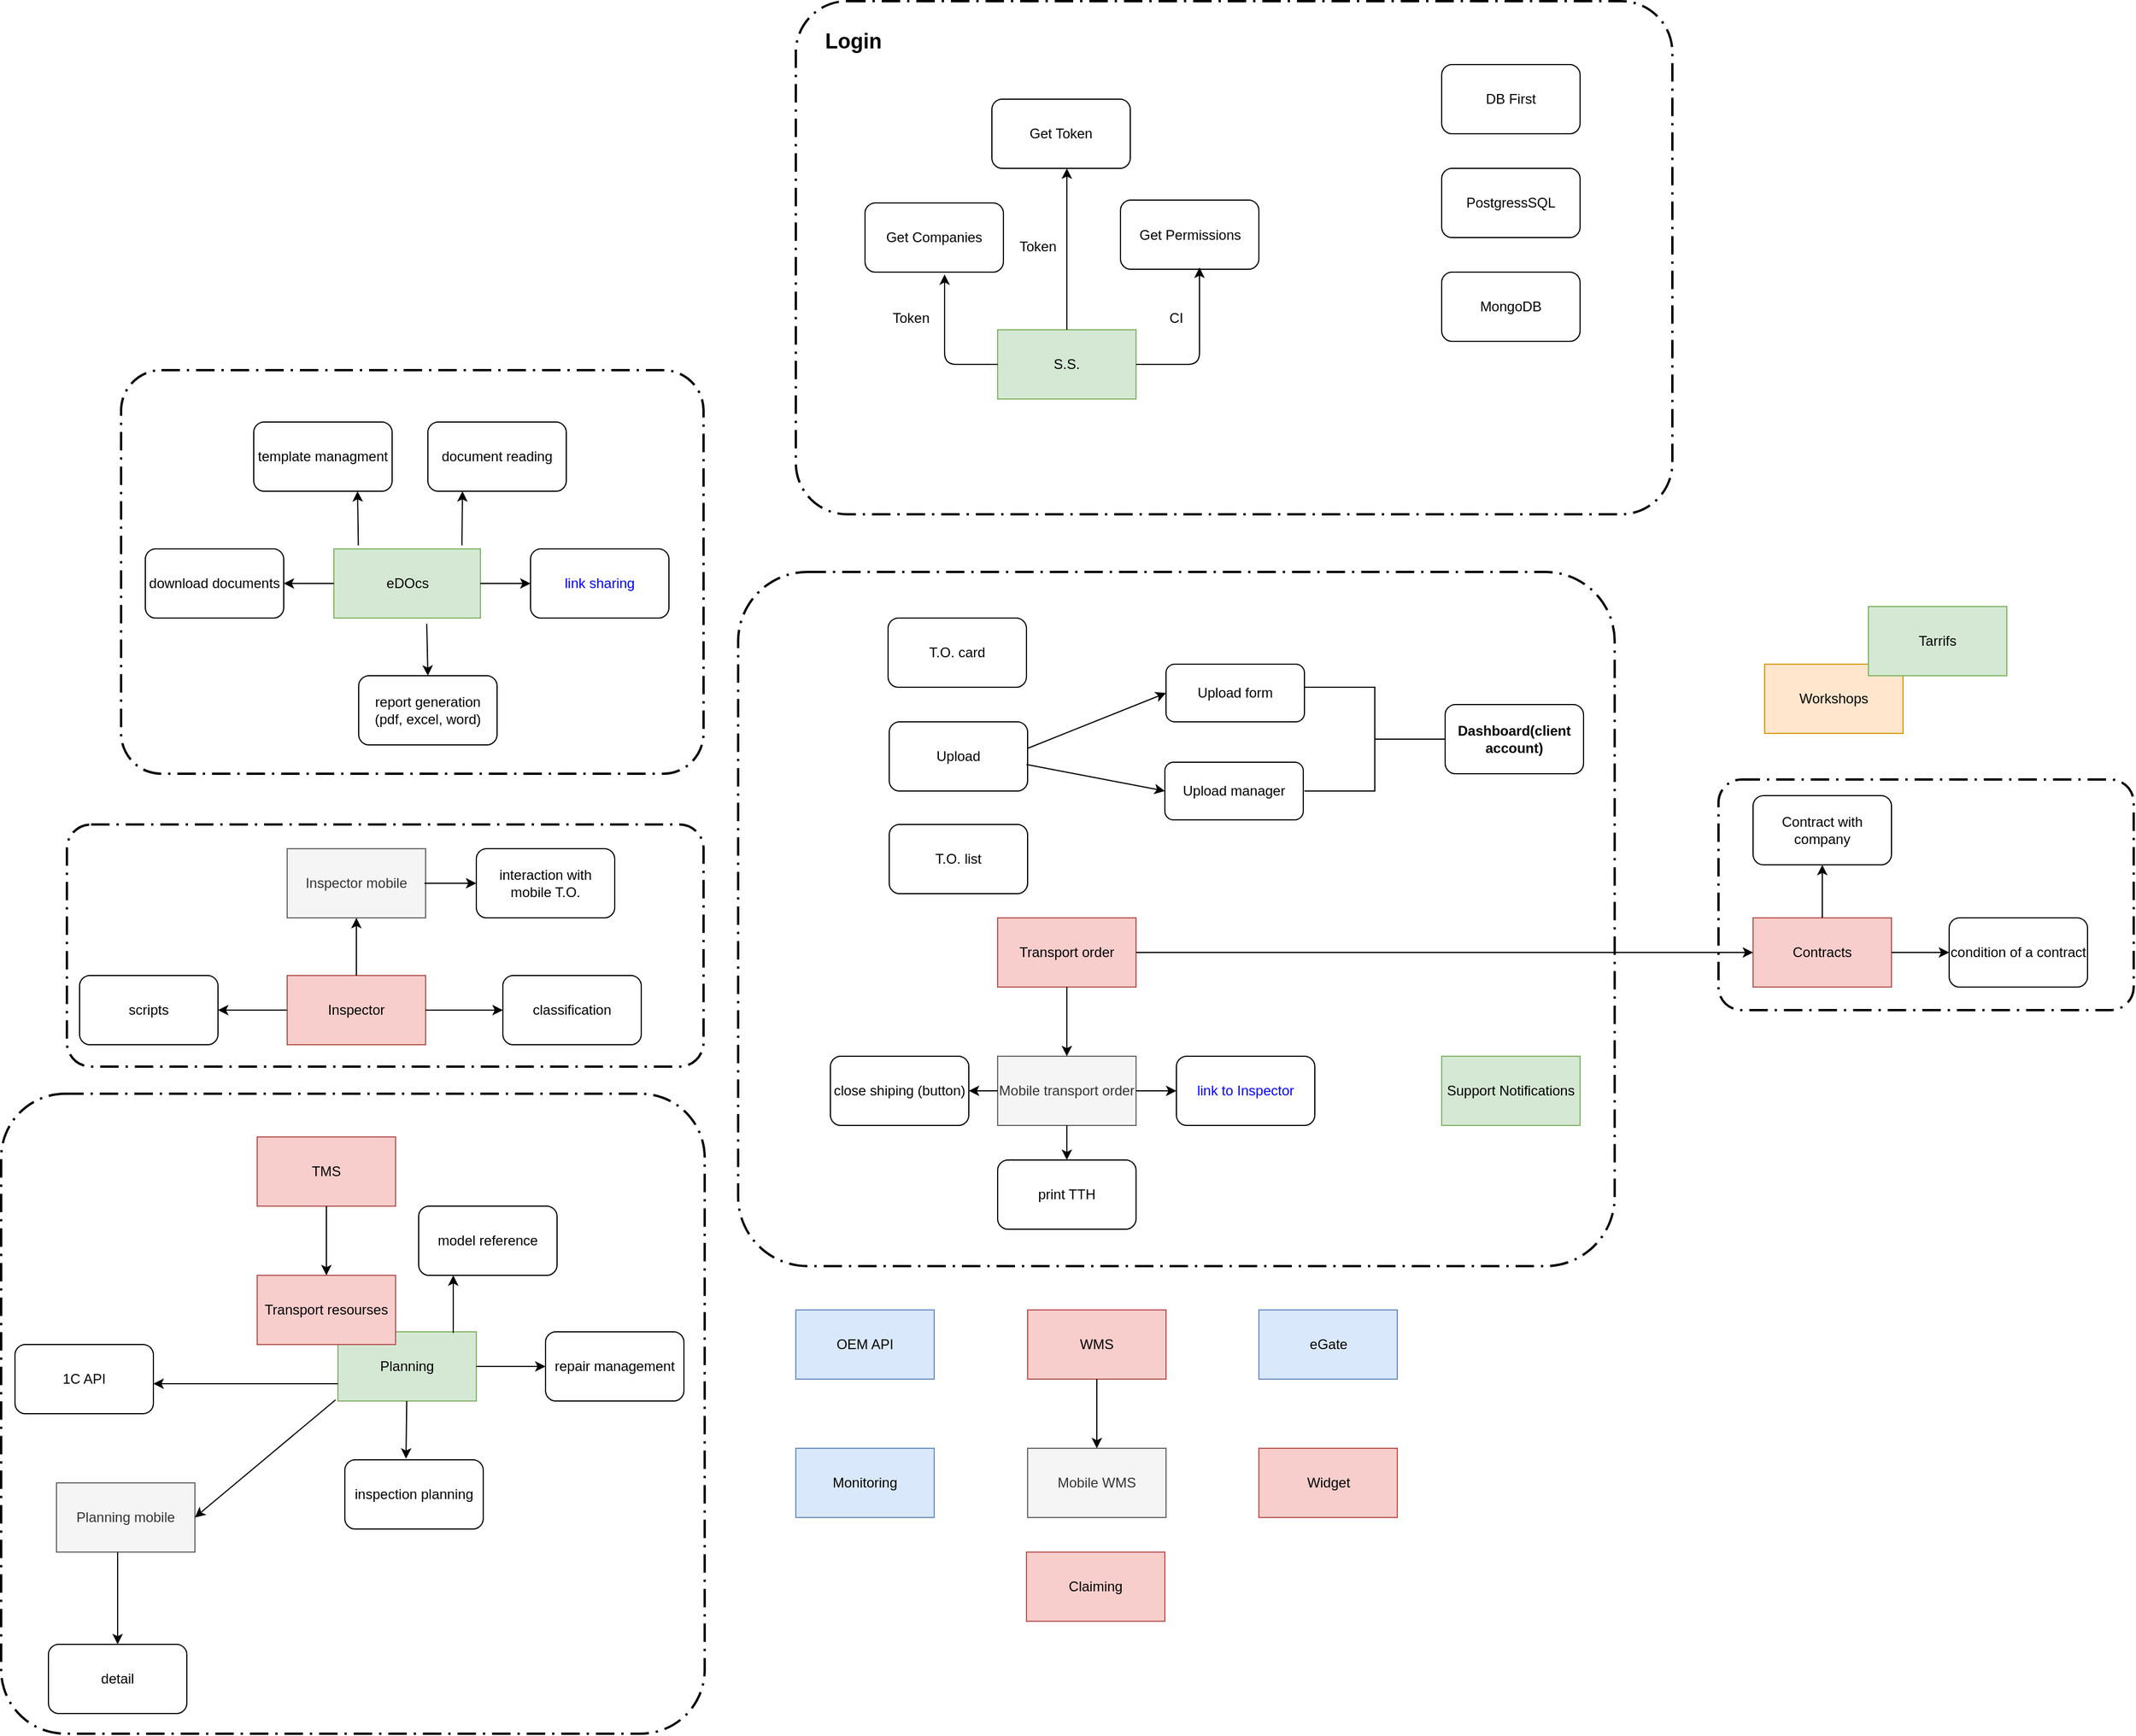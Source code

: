 <mxfile version="12.2.9" type="github" pages="1">
  <diagram id="PTuiXg3LKWEgGaHr2Whp" name="Page-1">
    <mxGraphModel dx="2489" dy="1963" grid="1" gridSize="10" guides="1" tooltips="1" connect="1" arrows="1" fold="1" page="1" pageScale="1" pageWidth="827" pageHeight="1169" math="0" shadow="0">
      <root>
        <mxCell id="0"/>
        <mxCell id="1" parent="0"/>
        <mxCell id="AaFVnoIPsjqC7LwNpsTu-1" value="" style="rounded=1;arcSize=10;dashed=1;strokeColor=#000000;fillColor=none;gradientColor=none;dashPattern=8 3 1 3;strokeWidth=2;" parent="1" vertex="1">
          <mxGeometry x="-529" y="812.5" width="610" height="555" as="geometry"/>
        </mxCell>
        <mxCell id="7x3MDn5NO5UKp1_px_gG-31" value="" style="rounded=1;arcSize=10;dashed=1;strokeColor=#000000;fillColor=none;gradientColor=none;dashPattern=8 3 1 3;strokeWidth=2;" parent="1" vertex="1">
          <mxGeometry x="-425" y="185" width="505" height="350" as="geometry"/>
        </mxCell>
        <mxCell id="7x3MDn5NO5UKp1_px_gG-26" value="" style="rounded=1;arcSize=10;dashed=1;strokeColor=#000000;fillColor=none;gradientColor=none;dashPattern=8 3 1 3;strokeWidth=2;" parent="1" vertex="1">
          <mxGeometry x="-472" y="579" width="552" height="210" as="geometry"/>
        </mxCell>
        <mxCell id="7x3MDn5NO5UKp1_px_gG-38" value="" style="rounded=1;arcSize=10;dashed=1;strokeColor=#000000;fillColor=none;gradientColor=none;dashPattern=8 3 1 3;strokeWidth=2;" parent="1" vertex="1">
          <mxGeometry x="960" y="540" width="360" height="200" as="geometry"/>
        </mxCell>
        <mxCell id="SR8UItn_E_fKGA6fSKFd-36" value="&#xa;&#xa;" style="rounded=1;arcSize=10;dashed=1;strokeColor=#000000;fillColor=none;gradientColor=none;dashPattern=8 3 1 3;strokeWidth=2;" parent="1" vertex="1">
          <mxGeometry x="160" y="-135" width="760" height="445" as="geometry"/>
        </mxCell>
        <mxCell id="SR8UItn_E_fKGA6fSKFd-1" value="Transport order" style="rounded=0;whiteSpace=wrap;html=1;fillColor=#f8cecc;strokeColor=#b85450;" parent="1" vertex="1">
          <mxGeometry x="335" y="660" width="120" height="60" as="geometry"/>
        </mxCell>
        <mxCell id="SR8UItn_E_fKGA6fSKFd-2" value="Mobile transport order" style="rounded=0;whiteSpace=wrap;html=1;fillColor=#f5f5f5;strokeColor=#666666;fontColor=#333333;" parent="1" vertex="1">
          <mxGeometry x="335" y="780" width="120" height="60" as="geometry"/>
        </mxCell>
        <mxCell id="SR8UItn_E_fKGA6fSKFd-3" value="" style="endArrow=classic;html=1;entryX=0.5;entryY=0;entryDx=0;entryDy=0;" parent="1" source="SR8UItn_E_fKGA6fSKFd-1" target="SR8UItn_E_fKGA6fSKFd-2" edge="1">
          <mxGeometry width="50" height="50" relative="1" as="geometry">
            <mxPoint x="285" y="780" as="sourcePoint"/>
            <mxPoint x="335" y="730" as="targetPoint"/>
          </mxGeometry>
        </mxCell>
        <mxCell id="SR8UItn_E_fKGA6fSKFd-4" value="WMS" style="rounded=0;whiteSpace=wrap;html=1;fillColor=#f8cecc;strokeColor=#b85450;" parent="1" vertex="1">
          <mxGeometry x="361" y="1000" width="120" height="60" as="geometry"/>
        </mxCell>
        <mxCell id="SR8UItn_E_fKGA6fSKFd-5" value="Mobile WMS" style="rounded=0;whiteSpace=wrap;html=1;fillColor=#f5f5f5;strokeColor=#666666;fontColor=#333333;" parent="1" vertex="1">
          <mxGeometry x="361" y="1120" width="120" height="60" as="geometry"/>
        </mxCell>
        <mxCell id="SR8UItn_E_fKGA6fSKFd-6" value="Contracts" style="rounded=0;whiteSpace=wrap;html=1;fillColor=#f8cecc;strokeColor=#b85450;" parent="1" vertex="1">
          <mxGeometry x="990" y="660" width="120" height="60" as="geometry"/>
        </mxCell>
        <mxCell id="SR8UItn_E_fKGA6fSKFd-7" value="" style="endArrow=classic;html=1;exitX=1;exitY=0.5;exitDx=0;exitDy=0;entryX=0;entryY=0.5;entryDx=0;entryDy=0;" parent="1" source="SR8UItn_E_fKGA6fSKFd-1" target="SR8UItn_E_fKGA6fSKFd-6" edge="1">
          <mxGeometry width="50" height="50" relative="1" as="geometry">
            <mxPoint x="455" y="730" as="sourcePoint"/>
            <mxPoint x="505" y="680" as="targetPoint"/>
          </mxGeometry>
        </mxCell>
        <mxCell id="SR8UItn_E_fKGA6fSKFd-8" value="Workshops" style="rounded=0;whiteSpace=wrap;html=1;fillColor=#ffe6cc;strokeColor=#d79b00;" parent="1" vertex="1">
          <mxGeometry x="1000" y="440" width="120" height="60" as="geometry"/>
        </mxCell>
        <mxCell id="SR8UItn_E_fKGA6fSKFd-9" value="Tarrifs" style="rounded=0;whiteSpace=wrap;html=1;fillColor=#d5e8d4;strokeColor=#82b366;" parent="1" vertex="1">
          <mxGeometry x="1090" y="390" width="120" height="60" as="geometry"/>
        </mxCell>
        <mxCell id="SR8UItn_E_fKGA6fSKFd-10" value="eGate" style="rounded=0;whiteSpace=wrap;html=1;fillColor=#dae8fc;strokeColor=#6c8ebf;" parent="1" vertex="1">
          <mxGeometry x="561.5" y="1000" width="120" height="60" as="geometry"/>
        </mxCell>
        <mxCell id="SR8UItn_E_fKGA6fSKFd-11" value="Monitoring" style="rounded=0;whiteSpace=wrap;html=1;fillColor=#dae8fc;strokeColor=#6c8ebf;" parent="1" vertex="1">
          <mxGeometry x="160" y="1120" width="120" height="60" as="geometry"/>
        </mxCell>
        <mxCell id="SR8UItn_E_fKGA6fSKFd-12" value="Planning" style="rounded=0;whiteSpace=wrap;html=1;fillColor=#d5e8d4;strokeColor=#82b366;" parent="1" vertex="1">
          <mxGeometry x="-237" y="1019" width="120" height="60" as="geometry"/>
        </mxCell>
        <mxCell id="SR8UItn_E_fKGA6fSKFd-13" value="Transport resourses" style="rounded=0;whiteSpace=wrap;html=1;fillColor=#f8cecc;strokeColor=#b85450;" parent="1" vertex="1">
          <mxGeometry x="-307" y="970" width="120" height="60" as="geometry"/>
        </mxCell>
        <mxCell id="SR8UItn_E_fKGA6fSKFd-14" value="eDOcs" style="rounded=0;whiteSpace=wrap;html=1;fillColor=#d5e8d4;strokeColor=#82b366;" parent="1" vertex="1">
          <mxGeometry x="-240.5" y="340" width="127" height="60" as="geometry"/>
        </mxCell>
        <mxCell id="SR8UItn_E_fKGA6fSKFd-15" value="Claiming" style="rounded=0;whiteSpace=wrap;html=1;fillColor=#f8cecc;strokeColor=#b85450;" parent="1" vertex="1">
          <mxGeometry x="360" y="1210" width="120" height="60" as="geometry"/>
        </mxCell>
        <mxCell id="SR8UItn_E_fKGA6fSKFd-16" value="Inspector" style="rounded=0;whiteSpace=wrap;html=1;fillColor=#f8cecc;strokeColor=#b85450;" parent="1" vertex="1">
          <mxGeometry x="-281" y="710" width="120" height="60" as="geometry"/>
        </mxCell>
        <mxCell id="SR8UItn_E_fKGA6fSKFd-17" value="Inspector mobile" style="rounded=0;whiteSpace=wrap;html=1;fillColor=#f5f5f5;strokeColor=#666666;fontColor=#333333;" parent="1" vertex="1">
          <mxGeometry x="-281" y="600" width="120" height="60" as="geometry"/>
        </mxCell>
        <mxCell id="SR8UItn_E_fKGA6fSKFd-18" value="" style="endArrow=classic;html=1;entryX=0.5;entryY=1;entryDx=0;entryDy=0;" parent="1" target="SR8UItn_E_fKGA6fSKFd-17" edge="1">
          <mxGeometry width="50" height="50" relative="1" as="geometry">
            <mxPoint x="-221" y="710" as="sourcePoint"/>
            <mxPoint x="-191" y="680" as="targetPoint"/>
          </mxGeometry>
        </mxCell>
        <mxCell id="SR8UItn_E_fKGA6fSKFd-19" value="S.S." style="rounded=0;whiteSpace=wrap;html=1;fillColor=#d5e8d4;strokeColor=#82b366;" parent="1" vertex="1">
          <mxGeometry x="335" y="150" width="120" height="60" as="geometry"/>
        </mxCell>
        <mxCell id="SR8UItn_E_fKGA6fSKFd-20" value="OEM API" style="rounded=0;whiteSpace=wrap;html=1;fillColor=#dae8fc;strokeColor=#6c8ebf;" parent="1" vertex="1">
          <mxGeometry x="160" y="1000" width="120" height="60" as="geometry"/>
        </mxCell>
        <mxCell id="SR8UItn_E_fKGA6fSKFd-21" value="Widget" style="rounded=0;whiteSpace=wrap;html=1;fillColor=#f8cecc;strokeColor=#b85450;" parent="1" vertex="1">
          <mxGeometry x="561.5" y="1120" width="120" height="60" as="geometry"/>
        </mxCell>
        <mxCell id="SR8UItn_E_fKGA6fSKFd-22" value="TMS" style="rounded=0;whiteSpace=wrap;html=1;fillColor=#f8cecc;strokeColor=#b85450;" parent="1" vertex="1">
          <mxGeometry x="-307" y="850" width="120" height="60" as="geometry"/>
        </mxCell>
        <mxCell id="SR8UItn_E_fKGA6fSKFd-24" value="" style="endArrow=classic;html=1;exitX=0.5;exitY=1;exitDx=0;exitDy=0;" parent="1" source="SR8UItn_E_fKGA6fSKFd-4" target="SR8UItn_E_fKGA6fSKFd-5" edge="1">
          <mxGeometry width="50" height="50" relative="1" as="geometry">
            <mxPoint x="340" y="1120" as="sourcePoint"/>
            <mxPoint x="390" y="1070" as="targetPoint"/>
          </mxGeometry>
        </mxCell>
        <mxCell id="SR8UItn_E_fKGA6fSKFd-25" value="Get Companies" style="rounded=1;whiteSpace=wrap;html=1;" parent="1" vertex="1">
          <mxGeometry x="220" y="40" width="120" height="60" as="geometry"/>
        </mxCell>
        <mxCell id="SR8UItn_E_fKGA6fSKFd-26" value="Get Permissions" style="rounded=1;whiteSpace=wrap;html=1;" parent="1" vertex="1">
          <mxGeometry x="441.5" y="37.5" width="120" height="60" as="geometry"/>
        </mxCell>
        <mxCell id="SR8UItn_E_fKGA6fSKFd-27" value="" style="endArrow=classic;html=1;exitX=0;exitY=0.5;exitDx=0;exitDy=0;entryX=0.575;entryY=1.033;entryDx=0;entryDy=0;entryPerimeter=0;" parent="1" source="SR8UItn_E_fKGA6fSKFd-19" target="SR8UItn_E_fKGA6fSKFd-25" edge="1">
          <mxGeometry width="50" height="50" relative="1" as="geometry">
            <mxPoint x="250" y="320" as="sourcePoint"/>
            <mxPoint x="290" y="210" as="targetPoint"/>
            <Array as="points">
              <mxPoint x="289" y="180"/>
            </Array>
          </mxGeometry>
        </mxCell>
        <mxCell id="SR8UItn_E_fKGA6fSKFd-28" value="" style="endArrow=classic;html=1;exitX=1;exitY=0.5;exitDx=0;exitDy=0;" parent="1" source="SR8UItn_E_fKGA6fSKFd-19" edge="1">
          <mxGeometry width="50" height="50" relative="1" as="geometry">
            <mxPoint x="460" y="300" as="sourcePoint"/>
            <mxPoint x="510" y="96" as="targetPoint"/>
            <Array as="points">
              <mxPoint x="510" y="180"/>
            </Array>
          </mxGeometry>
        </mxCell>
        <mxCell id="SR8UItn_E_fKGA6fSKFd-29" value="Get Token" style="rounded=1;whiteSpace=wrap;html=1;" parent="1" vertex="1">
          <mxGeometry x="330" y="-50" width="120" height="60" as="geometry"/>
        </mxCell>
        <mxCell id="SR8UItn_E_fKGA6fSKFd-30" value="" style="endArrow=classic;html=1;exitX=0.5;exitY=0;exitDx=0;exitDy=0;" parent="1" source="SR8UItn_E_fKGA6fSKFd-19" edge="1">
          <mxGeometry width="50" height="50" relative="1" as="geometry">
            <mxPoint x="395.118" y="150" as="sourcePoint"/>
            <mxPoint x="395" y="10" as="targetPoint"/>
          </mxGeometry>
        </mxCell>
        <mxCell id="SR8UItn_E_fKGA6fSKFd-32" value="Token" style="text;html=1;strokeColor=none;fillColor=none;align=center;verticalAlign=middle;whiteSpace=wrap;rounded=0;" parent="1" vertex="1">
          <mxGeometry x="240" y="130" width="40" height="20" as="geometry"/>
        </mxCell>
        <mxCell id="SR8UItn_E_fKGA6fSKFd-33" value="Token" style="text;html=1;strokeColor=none;fillColor=none;align=center;verticalAlign=middle;whiteSpace=wrap;rounded=0;" parent="1" vertex="1">
          <mxGeometry x="350" y="67.5" width="40" height="20" as="geometry"/>
        </mxCell>
        <mxCell id="SR8UItn_E_fKGA6fSKFd-34" value="CI" style="text;html=1;strokeColor=none;fillColor=none;align=center;verticalAlign=middle;whiteSpace=wrap;rounded=0;" parent="1" vertex="1">
          <mxGeometry x="470" y="130" width="40" height="20" as="geometry"/>
        </mxCell>
        <mxCell id="SR8UItn_E_fKGA6fSKFd-37" value="&lt;font style=&quot;font-size: 18px&quot;&gt;&lt;b&gt;Login&lt;/b&gt;&lt;/font&gt;" style="text;html=1;strokeColor=none;fillColor=none;align=center;verticalAlign=middle;whiteSpace=wrap;rounded=0;" parent="1" vertex="1">
          <mxGeometry x="150" y="-110" width="120" height="20" as="geometry"/>
        </mxCell>
        <mxCell id="SR8UItn_E_fKGA6fSKFd-38" value="DB First" style="rounded=1;whiteSpace=wrap;html=1;" parent="1" vertex="1">
          <mxGeometry x="720" y="-80" width="120" height="60" as="geometry"/>
        </mxCell>
        <mxCell id="SR8UItn_E_fKGA6fSKFd-39" value="PostgressSQL" style="rounded=1;whiteSpace=wrap;html=1;" parent="1" vertex="1">
          <mxGeometry x="720" y="10" width="120" height="60" as="geometry"/>
        </mxCell>
        <mxCell id="SR8UItn_E_fKGA6fSKFd-40" value="MongoDB" style="rounded=1;whiteSpace=wrap;html=1;" parent="1" vertex="1">
          <mxGeometry x="720" y="100" width="120" height="60" as="geometry"/>
        </mxCell>
        <mxCell id="SR8UItn_E_fKGA6fSKFd-41" value="&#xa;&#xa;&#xa;" style="rounded=1;arcSize=10;dashed=1;strokeColor=#000000;fillColor=none;gradientColor=none;dashPattern=8 3 1 3;strokeWidth=2;" parent="1" vertex="1">
          <mxGeometry x="110" y="360" width="760" height="602" as="geometry"/>
        </mxCell>
        <mxCell id="7x3MDn5NO5UKp1_px_gG-1" value="T.O. list" style="rounded=1;whiteSpace=wrap;html=1;" parent="1" vertex="1">
          <mxGeometry x="241" y="579" width="120" height="60" as="geometry"/>
        </mxCell>
        <mxCell id="7x3MDn5NO5UKp1_px_gG-2" value="T.O. card" style="rounded=1;whiteSpace=wrap;html=1;" parent="1" vertex="1">
          <mxGeometry x="240" y="400" width="120" height="60" as="geometry"/>
        </mxCell>
        <mxCell id="7x3MDn5NO5UKp1_px_gG-3" value="Upload" style="rounded=1;whiteSpace=wrap;html=1;" parent="1" vertex="1">
          <mxGeometry x="241" y="490" width="120" height="60" as="geometry"/>
        </mxCell>
        <mxCell id="7x3MDn5NO5UKp1_px_gG-5" value="Upload form" style="rounded=1;whiteSpace=wrap;html=1;" parent="1" vertex="1">
          <mxGeometry x="481" y="440" width="120" height="50" as="geometry"/>
        </mxCell>
        <mxCell id="7x3MDn5NO5UKp1_px_gG-6" value="" style="endArrow=classic;html=1;entryX=0;entryY=0.5;entryDx=0;entryDy=0;" parent="1" target="7x3MDn5NO5UKp1_px_gG-7" edge="1">
          <mxGeometry width="50" height="50" relative="1" as="geometry">
            <mxPoint x="360" y="527" as="sourcePoint"/>
            <mxPoint x="530" y="600" as="targetPoint"/>
          </mxGeometry>
        </mxCell>
        <mxCell id="7x3MDn5NO5UKp1_px_gG-7" value="Upload manager" style="rounded=1;whiteSpace=wrap;html=1;" parent="1" vertex="1">
          <mxGeometry x="480" y="525" width="120" height="50" as="geometry"/>
        </mxCell>
        <mxCell id="7x3MDn5NO5UKp1_px_gG-9" value="&lt;b&gt;Dashboard(client account)&lt;/b&gt;" style="rounded=1;whiteSpace=wrap;html=1;" parent="1" vertex="1">
          <mxGeometry x="723" y="475" width="120" height="60" as="geometry"/>
        </mxCell>
        <mxCell id="7x3MDn5NO5UKp1_px_gG-10" value="" style="html=1;shape=mxgraph.flowchart.annotation_2;align=left;labelPosition=right;rotation=-180;" parent="1" vertex="1">
          <mxGeometry x="601" y="460" width="122" height="90" as="geometry"/>
        </mxCell>
        <mxCell id="7x3MDn5NO5UKp1_px_gG-12" value="" style="endArrow=classic;html=1;exitX=1;exitY=0.5;exitDx=0;exitDy=0;entryX=0;entryY=0.5;entryDx=0;entryDy=0;" parent="1" source="SR8UItn_E_fKGA6fSKFd-2" target="7x3MDn5NO5UKp1_px_gG-13" edge="1">
          <mxGeometry width="50" height="50" relative="1" as="geometry">
            <mxPoint x="510" y="840" as="sourcePoint"/>
            <mxPoint x="530" y="810" as="targetPoint"/>
          </mxGeometry>
        </mxCell>
        <mxCell id="7x3MDn5NO5UKp1_px_gG-13" value="&lt;font color=&quot;#0000ff&quot;&gt;link to Inspector&lt;/font&gt;" style="rounded=1;whiteSpace=wrap;html=1;" parent="1" vertex="1">
          <mxGeometry x="490" y="780" width="120" height="60" as="geometry"/>
        </mxCell>
        <mxCell id="7x3MDn5NO5UKp1_px_gG-14" value="print TTH" style="rounded=1;whiteSpace=wrap;html=1;" parent="1" vertex="1">
          <mxGeometry x="335" y="870" width="120" height="60" as="geometry"/>
        </mxCell>
        <mxCell id="7x3MDn5NO5UKp1_px_gG-15" value="close shiping (button)" style="rounded=1;whiteSpace=wrap;html=1;" parent="1" vertex="1">
          <mxGeometry x="190" y="780" width="120" height="60" as="geometry"/>
        </mxCell>
        <mxCell id="7x3MDn5NO5UKp1_px_gG-16" value="" style="endArrow=classic;html=1;exitX=0.5;exitY=1;exitDx=0;exitDy=0;" parent="1" source="SR8UItn_E_fKGA6fSKFd-2" target="7x3MDn5NO5UKp1_px_gG-14" edge="1">
          <mxGeometry width="50" height="50" relative="1" as="geometry">
            <mxPoint x="350" y="890" as="sourcePoint"/>
            <mxPoint x="400" y="840" as="targetPoint"/>
          </mxGeometry>
        </mxCell>
        <mxCell id="7x3MDn5NO5UKp1_px_gG-17" value="" style="endArrow=classic;html=1;exitX=0;exitY=0.5;exitDx=0;exitDy=0;" parent="1" source="SR8UItn_E_fKGA6fSKFd-2" target="7x3MDn5NO5UKp1_px_gG-15" edge="1">
          <mxGeometry width="50" height="50" relative="1" as="geometry">
            <mxPoint x="240" y="930" as="sourcePoint"/>
            <mxPoint x="290" y="880" as="targetPoint"/>
          </mxGeometry>
        </mxCell>
        <mxCell id="7x3MDn5NO5UKp1_px_gG-18" value="report generation (pdf, excel, word)" style="rounded=1;whiteSpace=wrap;html=1;" parent="1" vertex="1">
          <mxGeometry x="-219" y="450" width="120" height="60" as="geometry"/>
        </mxCell>
        <mxCell id="7x3MDn5NO5UKp1_px_gG-19" value="" style="endArrow=classic;html=1;entryX=0.5;entryY=0;entryDx=0;entryDy=0;" parent="1" target="7x3MDn5NO5UKp1_px_gG-18" edge="1">
          <mxGeometry width="50" height="50" relative="1" as="geometry">
            <mxPoint x="-160" y="405" as="sourcePoint"/>
            <mxPoint x="-121" y="415" as="targetPoint"/>
          </mxGeometry>
        </mxCell>
        <mxCell id="7x3MDn5NO5UKp1_px_gG-20" value="download documents" style="rounded=1;whiteSpace=wrap;html=1;" parent="1" vertex="1">
          <mxGeometry x="-404" y="340" width="120" height="60" as="geometry"/>
        </mxCell>
        <mxCell id="7x3MDn5NO5UKp1_px_gG-21" value="" style="endArrow=classic;html=1;entryX=1;entryY=0.5;entryDx=0;entryDy=0;exitX=0;exitY=0.5;exitDx=0;exitDy=0;" parent="1" source="SR8UItn_E_fKGA6fSKFd-14" target="7x3MDn5NO5UKp1_px_gG-20" edge="1">
          <mxGeometry width="50" height="50" relative="1" as="geometry">
            <mxPoint x="-261" y="415" as="sourcePoint"/>
            <mxPoint x="-211" y="365" as="targetPoint"/>
          </mxGeometry>
        </mxCell>
        <mxCell id="7x3MDn5NO5UKp1_px_gG-22" value="&lt;font color=&quot;#0000ff&quot;&gt;link sharing&lt;/font&gt;" style="rounded=1;whiteSpace=wrap;html=1;" parent="1" vertex="1">
          <mxGeometry x="-70" y="340" width="120" height="60" as="geometry"/>
        </mxCell>
        <mxCell id="7x3MDn5NO5UKp1_px_gG-23" value="" style="endArrow=classic;html=1;exitX=1;exitY=0.5;exitDx=0;exitDy=0;entryX=0;entryY=0.5;entryDx=0;entryDy=0;" parent="1" source="SR8UItn_E_fKGA6fSKFd-14" target="7x3MDn5NO5UKp1_px_gG-22" edge="1">
          <mxGeometry width="50" height="50" relative="1" as="geometry">
            <mxPoint x="-77" y="348" as="sourcePoint"/>
            <mxPoint x="-27" y="298" as="targetPoint"/>
          </mxGeometry>
        </mxCell>
        <mxCell id="7x3MDn5NO5UKp1_px_gG-24" value="interaction with mobile T.O." style="rounded=1;whiteSpace=wrap;html=1;" parent="1" vertex="1">
          <mxGeometry x="-117" y="600" width="120" height="60" as="geometry"/>
        </mxCell>
        <mxCell id="7x3MDn5NO5UKp1_px_gG-25" value="" style="endArrow=classic;html=1;entryX=0;entryY=0.5;entryDx=0;entryDy=0;" parent="1" target="7x3MDn5NO5UKp1_px_gG-24" edge="1">
          <mxGeometry width="50" height="50" relative="1" as="geometry">
            <mxPoint x="-162" y="630" as="sourcePoint"/>
            <mxPoint x="-71" y="510" as="targetPoint"/>
          </mxGeometry>
        </mxCell>
        <mxCell id="7x3MDn5NO5UKp1_px_gG-27" value="template managment" style="rounded=1;whiteSpace=wrap;html=1;" parent="1" vertex="1">
          <mxGeometry x="-310" y="230" width="120" height="60" as="geometry"/>
        </mxCell>
        <mxCell id="7x3MDn5NO5UKp1_px_gG-28" value="document reading" style="rounded=1;whiteSpace=wrap;html=1;" parent="1" vertex="1">
          <mxGeometry x="-159" y="230" width="120" height="60" as="geometry"/>
        </mxCell>
        <mxCell id="7x3MDn5NO5UKp1_px_gG-29" value="" style="endArrow=classic;html=1;exitX=0.167;exitY=-0.05;exitDx=0;exitDy=0;exitPerimeter=0;entryX=0.75;entryY=1;entryDx=0;entryDy=0;" parent="1" source="SR8UItn_E_fKGA6fSKFd-14" target="7x3MDn5NO5UKp1_px_gG-27" edge="1">
          <mxGeometry width="50" height="50" relative="1" as="geometry">
            <mxPoint x="-200" y="340" as="sourcePoint"/>
            <mxPoint x="-200" y="290" as="targetPoint"/>
          </mxGeometry>
        </mxCell>
        <mxCell id="7x3MDn5NO5UKp1_px_gG-30" value="" style="endArrow=classic;html=1;entryX=0.25;entryY=1;entryDx=0;entryDy=0;exitX=0.874;exitY=-0.05;exitDx=0;exitDy=0;exitPerimeter=0;" parent="1" source="SR8UItn_E_fKGA6fSKFd-14" target="7x3MDn5NO5UKp1_px_gG-28" edge="1">
          <mxGeometry width="50" height="50" relative="1" as="geometry">
            <mxPoint x="-110" y="340" as="sourcePoint"/>
            <mxPoint x="-97" y="289" as="targetPoint"/>
          </mxGeometry>
        </mxCell>
        <mxCell id="7x3MDn5NO5UKp1_px_gG-33" value="" style="endArrow=classic;html=1;exitX=0.5;exitY=1;exitDx=0;exitDy=0;" parent="1" source="SR8UItn_E_fKGA6fSKFd-22" target="SR8UItn_E_fKGA6fSKFd-13" edge="1">
          <mxGeometry width="50" height="50" relative="1" as="geometry">
            <mxPoint x="-117" y="1010" as="sourcePoint"/>
            <mxPoint x="-67" y="960" as="targetPoint"/>
          </mxGeometry>
        </mxCell>
        <mxCell id="7x3MDn5NO5UKp1_px_gG-34" value="Contract with company" style="rounded=1;whiteSpace=wrap;html=1;" parent="1" vertex="1">
          <mxGeometry x="990" y="554" width="120" height="60" as="geometry"/>
        </mxCell>
        <mxCell id="7x3MDn5NO5UKp1_px_gG-35" value="condition of a contract" style="rounded=1;whiteSpace=wrap;html=1;" parent="1" vertex="1">
          <mxGeometry x="1160" y="660" width="120" height="60" as="geometry"/>
        </mxCell>
        <mxCell id="7x3MDn5NO5UKp1_px_gG-36" value="" style="endArrow=classic;html=1;exitX=1;exitY=0.5;exitDx=0;exitDy=0;entryX=0;entryY=0.5;entryDx=0;entryDy=0;" parent="1" source="SR8UItn_E_fKGA6fSKFd-6" target="7x3MDn5NO5UKp1_px_gG-35" edge="1">
          <mxGeometry width="50" height="50" relative="1" as="geometry">
            <mxPoint x="1040" y="840" as="sourcePoint"/>
            <mxPoint x="1160" y="690" as="targetPoint"/>
          </mxGeometry>
        </mxCell>
        <mxCell id="7x3MDn5NO5UKp1_px_gG-37" value="" style="endArrow=classic;html=1;entryX=0.5;entryY=1;entryDx=0;entryDy=0;exitX=0.5;exitY=0;exitDx=0;exitDy=0;" parent="1" source="SR8UItn_E_fKGA6fSKFd-6" target="7x3MDn5NO5UKp1_px_gG-34" edge="1">
          <mxGeometry width="50" height="50" relative="1" as="geometry">
            <mxPoint x="1030" y="670" as="sourcePoint"/>
            <mxPoint x="1080" y="620" as="targetPoint"/>
          </mxGeometry>
        </mxCell>
        <mxCell id="7x3MDn5NO5UKp1_px_gG-39" value="Support Notifications" style="rounded=0;whiteSpace=wrap;html=1;fillColor=#d5e8d4;strokeColor=#82b366;" parent="1" vertex="1">
          <mxGeometry x="720" y="780" width="120" height="60" as="geometry"/>
        </mxCell>
        <mxCell id="7x3MDn5NO5UKp1_px_gG-40" value="inspection planning" style="rounded=1;whiteSpace=wrap;html=1;" parent="1" vertex="1">
          <mxGeometry x="-231" y="1130" width="120" height="60" as="geometry"/>
        </mxCell>
        <mxCell id="7x3MDn5NO5UKp1_px_gG-41" value="" style="endArrow=classic;html=1;entryX=0.442;entryY=-0.017;entryDx=0;entryDy=0;entryPerimeter=0;" parent="1" source="SR8UItn_E_fKGA6fSKFd-12" target="7x3MDn5NO5UKp1_px_gG-40" edge="1">
          <mxGeometry width="50" height="50" relative="1" as="geometry">
            <mxPoint x="-197" y="1170" as="sourcePoint"/>
            <mxPoint x="-147" y="1120" as="targetPoint"/>
          </mxGeometry>
        </mxCell>
        <mxCell id="7x3MDn5NO5UKp1_px_gG-42" value="" style="endArrow=classic;html=1;exitX=0;exitY=0.75;exitDx=0;exitDy=0;" parent="1" source="SR8UItn_E_fKGA6fSKFd-12" edge="1">
          <mxGeometry width="50" height="50" relative="1" as="geometry">
            <mxPoint x="-357" y="1130" as="sourcePoint"/>
            <mxPoint x="-397" y="1064" as="targetPoint"/>
          </mxGeometry>
        </mxCell>
        <mxCell id="7x3MDn5NO5UKp1_px_gG-43" value="1C API" style="rounded=1;whiteSpace=wrap;html=1;" parent="1" vertex="1">
          <mxGeometry x="-517" y="1030" width="120" height="60" as="geometry"/>
        </mxCell>
        <mxCell id="7x3MDn5NO5UKp1_px_gG-44" value="Planning mobile" style="rounded=0;whiteSpace=wrap;html=1;fillColor=#f5f5f5;strokeColor=#666666;fontColor=#333333;" parent="1" vertex="1">
          <mxGeometry x="-481" y="1150" width="120" height="60" as="geometry"/>
        </mxCell>
        <mxCell id="7x3MDn5NO5UKp1_px_gG-45" value="repair management" style="rounded=1;whiteSpace=wrap;html=1;" parent="1" vertex="1">
          <mxGeometry x="-57" y="1019" width="120" height="60" as="geometry"/>
        </mxCell>
        <mxCell id="7x3MDn5NO5UKp1_px_gG-46" value="" style="endArrow=classic;html=1;exitX=1;exitY=0.5;exitDx=0;exitDy=0;entryX=0;entryY=0.5;entryDx=0;entryDy=0;" parent="1" source="SR8UItn_E_fKGA6fSKFd-12" target="7x3MDn5NO5UKp1_px_gG-45" edge="1">
          <mxGeometry width="50" height="50" relative="1" as="geometry">
            <mxPoint x="-97" y="1030" as="sourcePoint"/>
            <mxPoint x="-47" y="980" as="targetPoint"/>
          </mxGeometry>
        </mxCell>
        <mxCell id="7x3MDn5NO5UKp1_px_gG-47" value="" style="endArrow=classic;html=1;entryX=0.5;entryY=0;entryDx=0;entryDy=0;" parent="1" target="7x3MDn5NO5UKp1_px_gG-48" edge="1">
          <mxGeometry width="50" height="50" relative="1" as="geometry">
            <mxPoint x="-428" y="1210" as="sourcePoint"/>
            <mxPoint x="-437" y="1290" as="targetPoint"/>
          </mxGeometry>
        </mxCell>
        <mxCell id="7x3MDn5NO5UKp1_px_gG-48" value="detail" style="rounded=1;whiteSpace=wrap;html=1;" parent="1" vertex="1">
          <mxGeometry x="-488" y="1290" width="120" height="60" as="geometry"/>
        </mxCell>
        <mxCell id="7x3MDn5NO5UKp1_px_gG-49" value="" style="endArrow=classic;html=1;exitX=-0.017;exitY=0.983;exitDx=0;exitDy=0;exitPerimeter=0;entryX=1;entryY=0.5;entryDx=0;entryDy=0;" parent="1" source="SR8UItn_E_fKGA6fSKFd-12" target="7x3MDn5NO5UKp1_px_gG-44" edge="1">
          <mxGeometry width="50" height="50" relative="1" as="geometry">
            <mxPoint x="-317" y="1250" as="sourcePoint"/>
            <mxPoint x="-267" y="1200" as="targetPoint"/>
          </mxGeometry>
        </mxCell>
        <mxCell id="7x3MDn5NO5UKp1_px_gG-54" value="" style="endArrow=classic;html=1;" parent="1" edge="1">
          <mxGeometry width="50" height="50" relative="1" as="geometry">
            <mxPoint x="-137" y="1020" as="sourcePoint"/>
            <mxPoint x="-137" y="970" as="targetPoint"/>
          </mxGeometry>
        </mxCell>
        <mxCell id="7x3MDn5NO5UKp1_px_gG-56" value="model reference" style="rounded=1;whiteSpace=wrap;html=1;" parent="1" vertex="1">
          <mxGeometry x="-167" y="910" width="120" height="60" as="geometry"/>
        </mxCell>
        <mxCell id="7x3MDn5NO5UKp1_px_gG-57" value="scripts" style="rounded=1;whiteSpace=wrap;html=1;" parent="1" vertex="1">
          <mxGeometry x="-461" y="710" width="120" height="60" as="geometry"/>
        </mxCell>
        <mxCell id="7x3MDn5NO5UKp1_px_gG-58" value="classification" style="rounded=1;whiteSpace=wrap;html=1;" parent="1" vertex="1">
          <mxGeometry x="-94" y="710" width="120" height="60" as="geometry"/>
        </mxCell>
        <mxCell id="7x3MDn5NO5UKp1_px_gG-59" value="" style="endArrow=classic;html=1;exitX=1;exitY=0.5;exitDx=0;exitDy=0;entryX=0;entryY=0.5;entryDx=0;entryDy=0;" parent="1" source="SR8UItn_E_fKGA6fSKFd-16" target="7x3MDn5NO5UKp1_px_gG-58" edge="1">
          <mxGeometry width="50" height="50" relative="1" as="geometry">
            <mxPoint x="-127" y="780" as="sourcePoint"/>
            <mxPoint x="-117" y="740" as="targetPoint"/>
          </mxGeometry>
        </mxCell>
        <mxCell id="7x3MDn5NO5UKp1_px_gG-61" value="" style="endArrow=classic;html=1;exitX=0;exitY=0.5;exitDx=0;exitDy=0;entryX=1;entryY=0.5;entryDx=0;entryDy=0;" parent="1" source="SR8UItn_E_fKGA6fSKFd-16" target="7x3MDn5NO5UKp1_px_gG-57" edge="1">
          <mxGeometry width="50" height="50" relative="1" as="geometry">
            <mxPoint x="-337" y="770" as="sourcePoint"/>
            <mxPoint x="-317" y="730" as="targetPoint"/>
          </mxGeometry>
        </mxCell>
        <mxCell id="7x3MDn5NO5UKp1_px_gG-64" value="" style="endArrow=classic;html=1;exitX=1;exitY=0.383;exitDx=0;exitDy=0;entryX=0;entryY=0.5;entryDx=0;entryDy=0;exitPerimeter=0;" parent="1" source="7x3MDn5NO5UKp1_px_gG-3" target="7x3MDn5NO5UKp1_px_gG-5" edge="1">
          <mxGeometry width="50" height="50" relative="1" as="geometry">
            <mxPoint x="473" y="610" as="sourcePoint"/>
            <mxPoint x="540" y="510" as="targetPoint"/>
          </mxGeometry>
        </mxCell>
      </root>
    </mxGraphModel>
  </diagram>
</mxfile>
